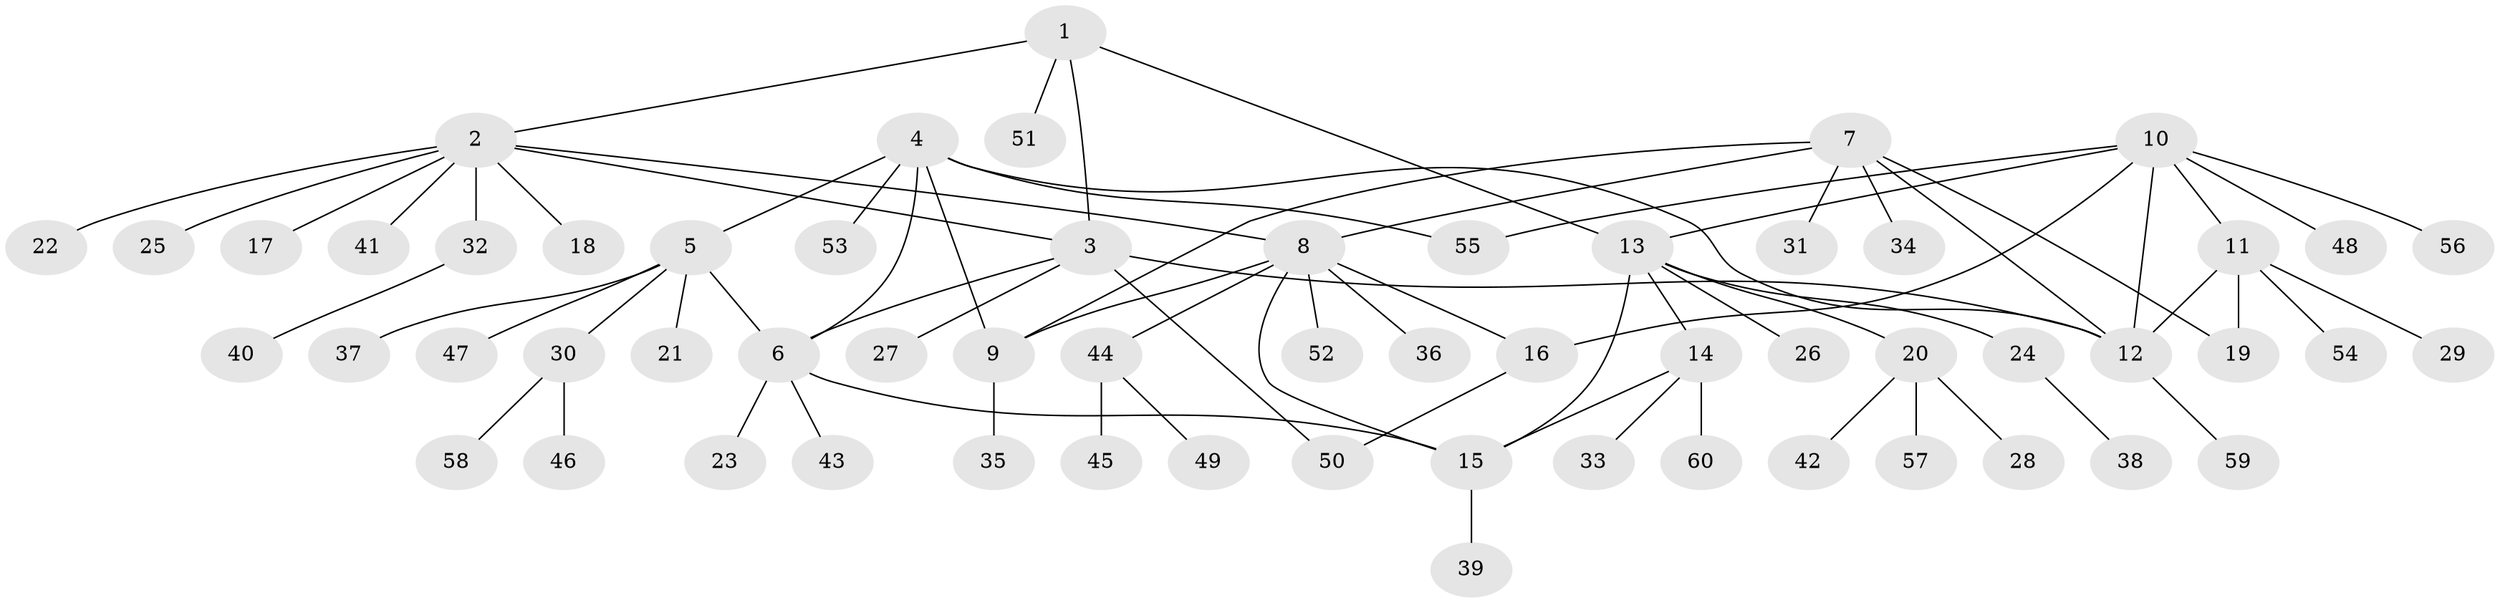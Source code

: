// coarse degree distribution, {3: 0.20833333333333334, 5: 0.20833333333333334, 4: 0.125, 6: 0.08333333333333333, 2: 0.125, 1: 0.25}
// Generated by graph-tools (version 1.1) at 2025/52/03/04/25 22:52:15]
// undirected, 60 vertices, 74 edges
graph export_dot {
  node [color=gray90,style=filled];
  1;
  2;
  3;
  4;
  5;
  6;
  7;
  8;
  9;
  10;
  11;
  12;
  13;
  14;
  15;
  16;
  17;
  18;
  19;
  20;
  21;
  22;
  23;
  24;
  25;
  26;
  27;
  28;
  29;
  30;
  31;
  32;
  33;
  34;
  35;
  36;
  37;
  38;
  39;
  40;
  41;
  42;
  43;
  44;
  45;
  46;
  47;
  48;
  49;
  50;
  51;
  52;
  53;
  54;
  55;
  56;
  57;
  58;
  59;
  60;
  1 -- 2;
  1 -- 3;
  1 -- 13;
  1 -- 51;
  2 -- 3;
  2 -- 8;
  2 -- 17;
  2 -- 18;
  2 -- 22;
  2 -- 25;
  2 -- 32;
  2 -- 41;
  3 -- 6;
  3 -- 12;
  3 -- 27;
  3 -- 50;
  4 -- 5;
  4 -- 6;
  4 -- 9;
  4 -- 12;
  4 -- 53;
  4 -- 55;
  5 -- 6;
  5 -- 21;
  5 -- 30;
  5 -- 37;
  5 -- 47;
  6 -- 15;
  6 -- 23;
  6 -- 43;
  7 -- 8;
  7 -- 9;
  7 -- 12;
  7 -- 19;
  7 -- 31;
  7 -- 34;
  8 -- 9;
  8 -- 15;
  8 -- 16;
  8 -- 36;
  8 -- 44;
  8 -- 52;
  9 -- 35;
  10 -- 11;
  10 -- 12;
  10 -- 13;
  10 -- 16;
  10 -- 48;
  10 -- 55;
  10 -- 56;
  11 -- 12;
  11 -- 19;
  11 -- 29;
  11 -- 54;
  12 -- 59;
  13 -- 14;
  13 -- 15;
  13 -- 20;
  13 -- 24;
  13 -- 26;
  14 -- 15;
  14 -- 33;
  14 -- 60;
  15 -- 39;
  16 -- 50;
  20 -- 28;
  20 -- 42;
  20 -- 57;
  24 -- 38;
  30 -- 46;
  30 -- 58;
  32 -- 40;
  44 -- 45;
  44 -- 49;
}
